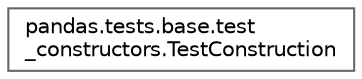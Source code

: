 digraph "Graphical Class Hierarchy"
{
 // LATEX_PDF_SIZE
  bgcolor="transparent";
  edge [fontname=Helvetica,fontsize=10,labelfontname=Helvetica,labelfontsize=10];
  node [fontname=Helvetica,fontsize=10,shape=box,height=0.2,width=0.4];
  rankdir="LR";
  Node0 [id="Node000000",label="pandas.tests.base.test\l_constructors.TestConstruction",height=0.2,width=0.4,color="grey40", fillcolor="white", style="filled",URL="$d7/dd4/classpandas_1_1tests_1_1base_1_1test__constructors_1_1TestConstruction.html",tooltip=" "];
}
